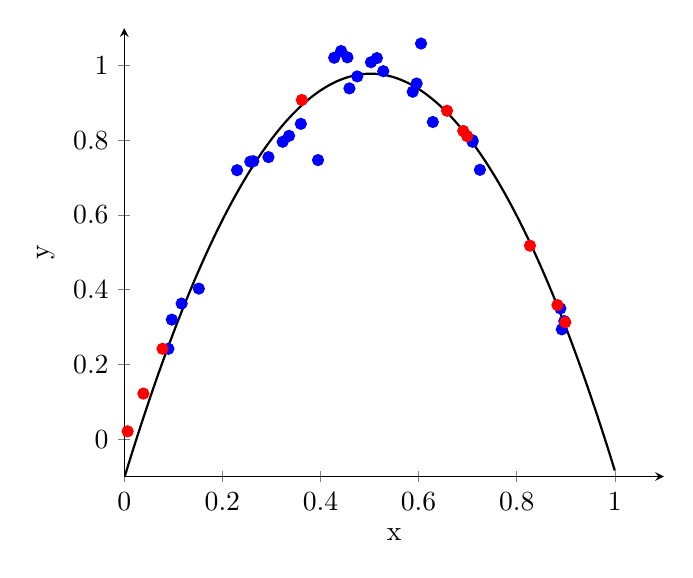 \begin{tikzpicture}
  \begin{axis}[
      samples=200,
      domain=0:1,
      axis x line=bottom,
      axis y line=left,
      ymin = -0.1,
      ymax = 1.1,
      xmin = 0,
      xmax = 1.1,
      xlabel=x,
      ylabel=y
    ]
    
    \pgfmathsetseed{1}

\addplot[blue, only marks, mark=*] plot coordinates {
(0.09, 0.242)
(0.097, 0.32)
(0.117, 0.363)
(0.152, 0.403)
(0.23, 0.72)
(0.257, 0.743)
(0.263, 0.744)
(0.294, 0.755)
(0.323, 0.796)
(0.336, 0.812)
(0.36, 0.844)
(0.395, 0.747)
(0.428, 1.021)
(0.442, 1.039)
(0.455, 1.022)
(0.459, 0.939)
(0.475, 0.971)
(0.503, 1.009)
(0.515, 1.02)
(0.528, 0.985)
(0.588, 0.93)
(0.596, 0.952)
(0.605, 1.059)
(0.629, 0.849)
(0.71, 0.8)
(0.71, 0.796)
(0.725, 0.721)
(0.889, 0.35)
(0.892, 0.294)
(0.897, 0.316)};

\addplot[red, only marks, mark=*] plot coordinates {
(0.007, 0.021)
(0.039, 0.122)
(0.078, 0.242)
(0.362, 0.908)
(0.658, 0.879)
(0.691, 0.825)
(0.699, 0.811)
(0.827, 0.518)
(0.883, 0.359)
(0.899, 0.313)};

\addplot[black, thick, no marks] {-0.104 + 4.309 * x - 4.289 * x^2};

 \end{axis}
\end{tikzpicture}